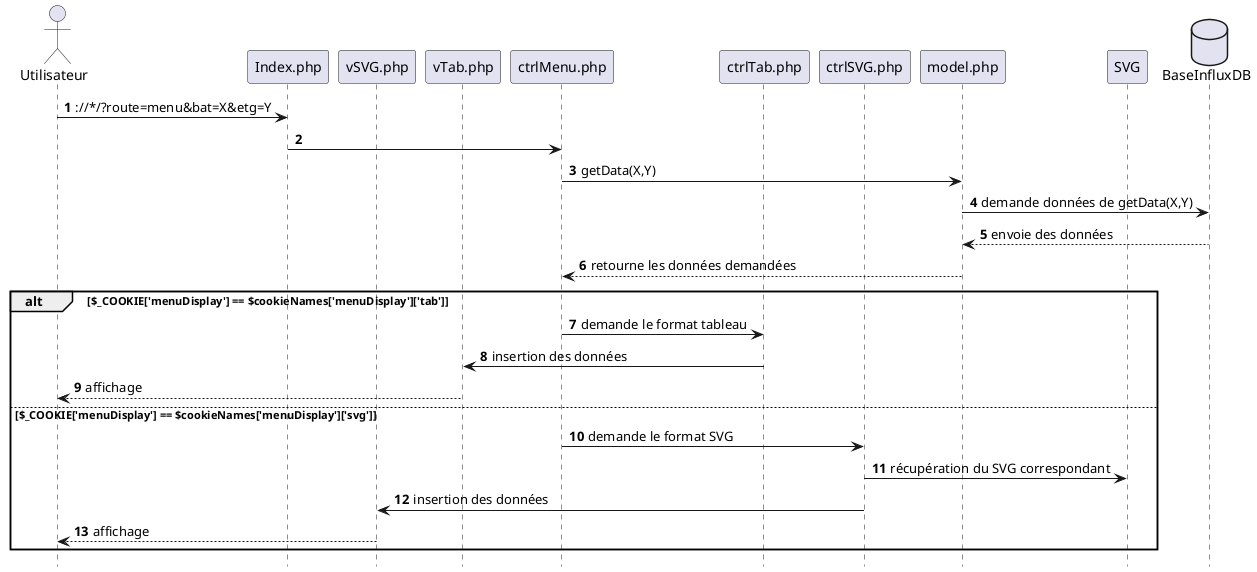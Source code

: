 @startuml "Diagramme de séquence d'affichage d'un menu"

hide footbox
autonumber

actor Utilisateur as usr

participant Index.php

participant vSVG.php
participant vTab.php

participant ctrlMenu.php
participant ctrlTab.php
participant ctrlSVG.php

participant model.php

participant SVG
database BaseInfluxDB



usr->Index.php : ://*/?route=menu&bat=X&etg=Y
Index.php->ctrlMenu.php
ctrlMenu.php->model.php : getData(X,Y)
model.php->BaseInfluxDB : demande données de getData(X,Y)
model.php<--BaseInfluxDB : envoie des données
ctrlMenu.php<--model.php : retourne les données demandées

alt $_COOKIE['menuDisplay'] == $cookieNames['menuDisplay']['tab']
    ctrlMenu.php->ctrlTab.php : demande le format tableau
    ctrlTab.php->vTab.php : insertion des données
    vTab.php-->usr : affichage

else $_COOKIE['menuDisplay'] == $cookieNames['menuDisplay']['svg']
    ctrlMenu.php->ctrlSVG.php : demande le format SVG
    ctrlSVG.php->SVG : récupération du SVG correspondant
    ctrlSVG.php->vSVG.php : insertion des données
    vSVG.php-->usr : affichage
    
end

@enduml